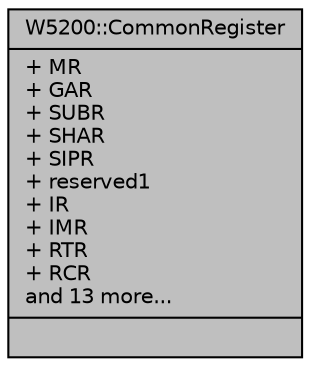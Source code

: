 digraph "W5200::CommonRegister"
{
  edge [fontname="Helvetica",fontsize="10",labelfontname="Helvetica",labelfontsize="10"];
  node [fontname="Helvetica",fontsize="10",shape=record];
  Node1 [label="{W5200::CommonRegister\n|+ MR\l+ GAR\l+ SUBR\l+ SHAR\l+ SIPR\l+ reserved1\l+ IR\l+ IMR\l+ RTR\l+ RCR\land 13 more...\l|}",height=0.2,width=0.4,color="black", fillcolor="grey75", style="filled", fontcolor="black"];
}
